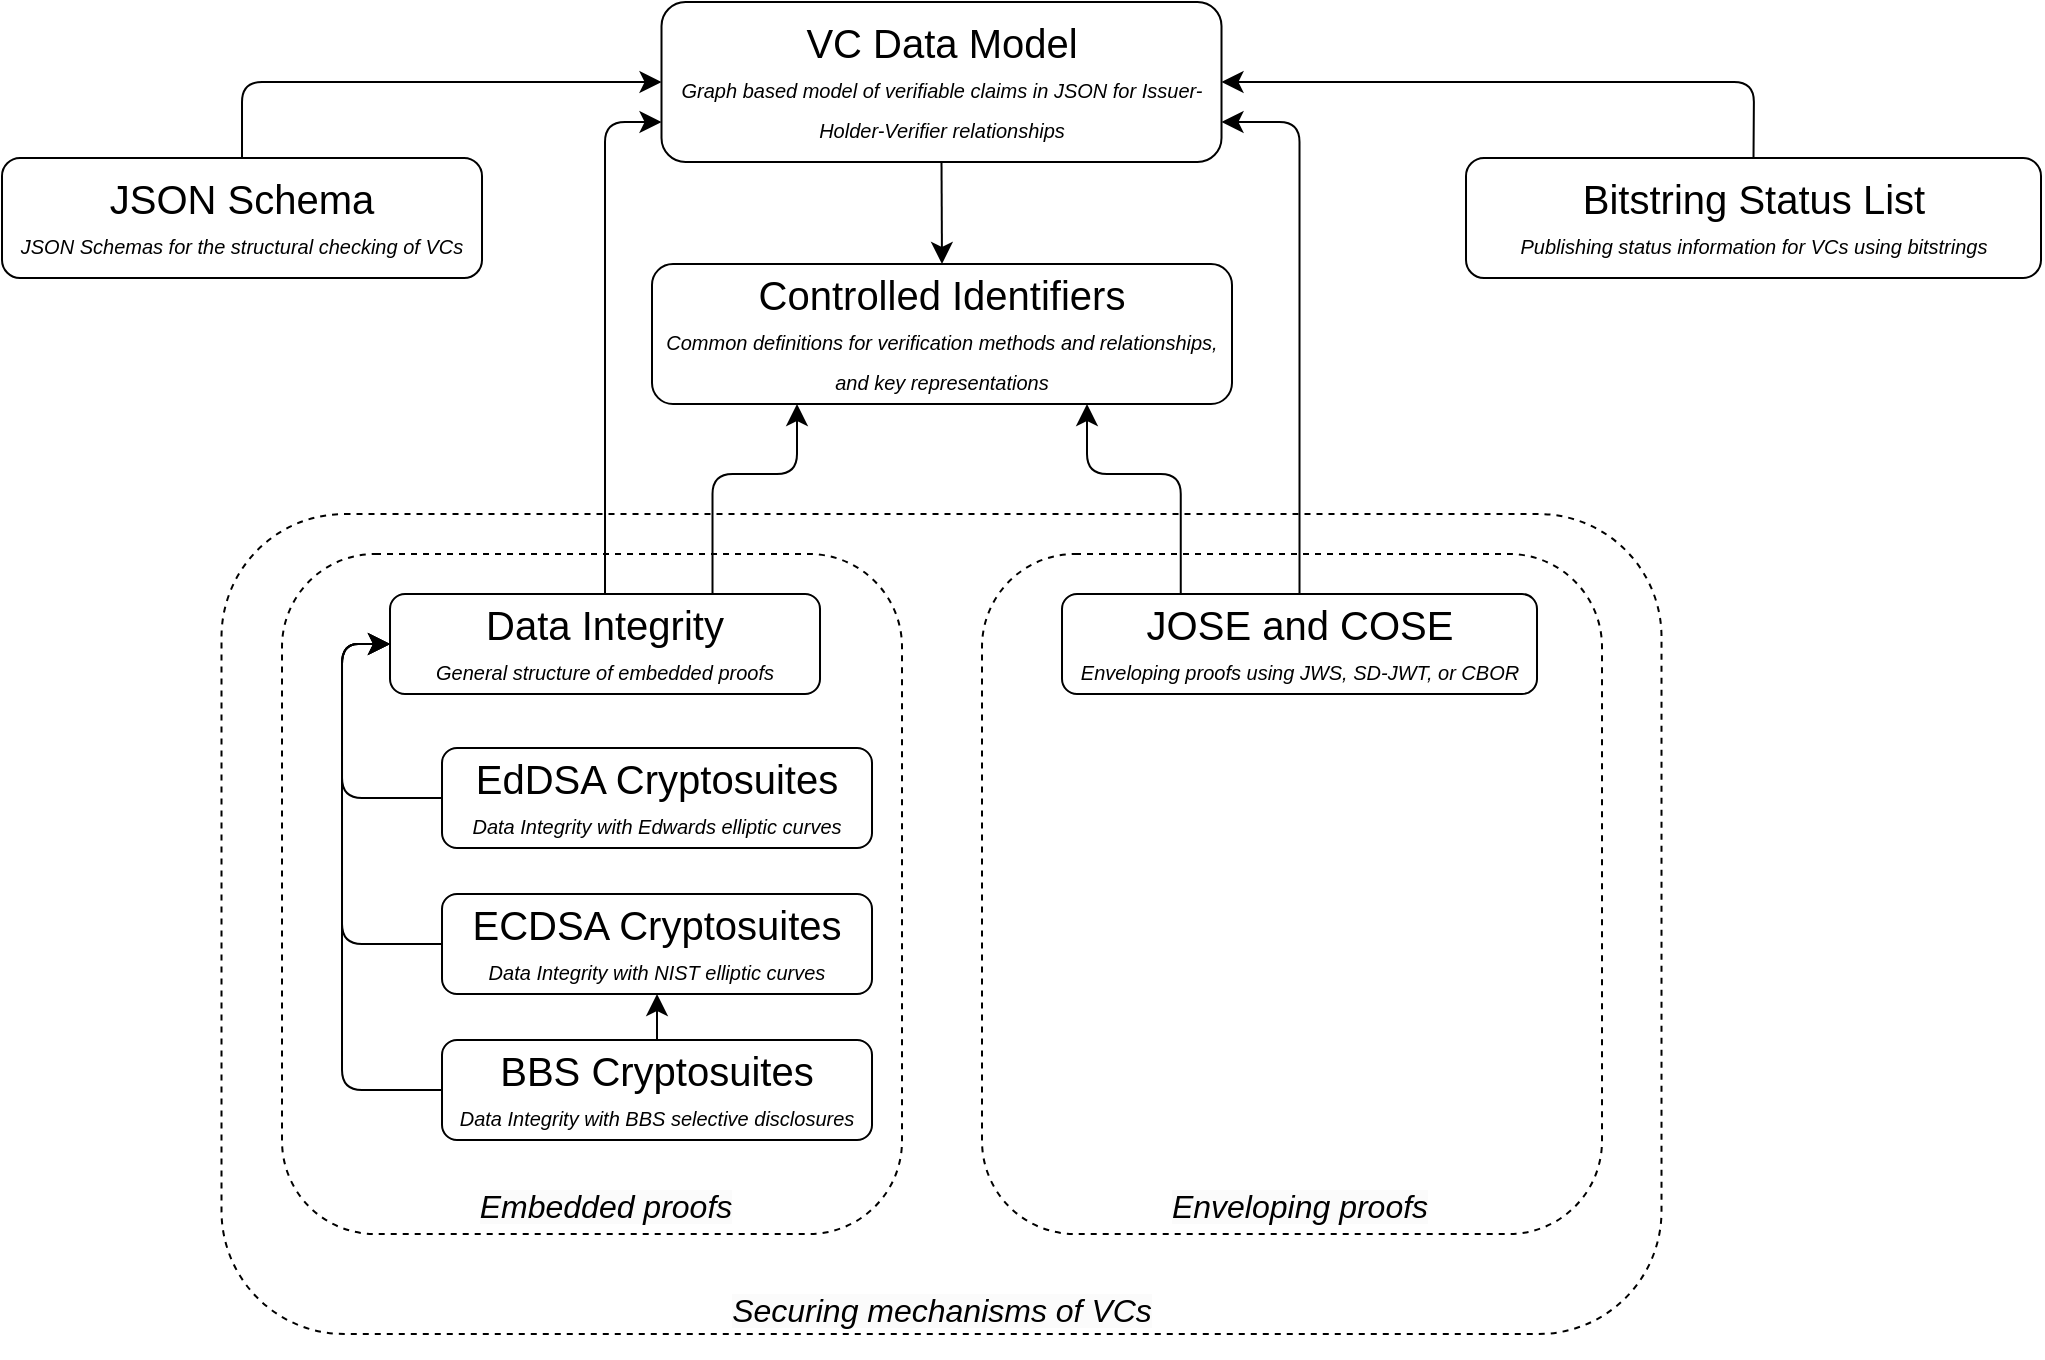 <mxfile version="26.0.4">
  <diagram name="Page-1" id="6gULVhWcurzz5zKnDaAR">
    <mxGraphModel dx="1735" dy="1025" grid="1" gridSize="10" guides="1" tooltips="1" connect="1" arrows="1" fold="1" page="1" pageScale="1" pageWidth="1169" pageHeight="827" background="#FFFFFF" math="0" shadow="0">
      <root>
        <mxCell id="0" />
        <mxCell id="1" parent="0" />
        <mxCell id="r7VOtmBWi9sTdI5Oyx6i-44" value="" style="rounded=1;whiteSpace=wrap;html=1;fontSize=16;fillColor=none;dashed=1;labelBackgroundColor=none;" parent="1" vertex="1">
          <mxGeometry x="184.755" y="320" width="720" height="410" as="geometry" />
        </mxCell>
        <mxCell id="r7VOtmBWi9sTdI5Oyx6i-20" value="" style="edgeStyle=elbowEdgeStyle;elbow=vertical;endArrow=classic;html=1;curved=0;rounded=1;endSize=8;startSize=8;fontSize=12;exitX=0.5;exitY=0;exitDx=0;exitDy=0;entryX=0;entryY=0.75;entryDx=0;entryDy=0;labelBackgroundColor=none;fontColor=default;" parent="1" source="r7VOtmBWi9sTdI5Oyx6i-2" target="r7VOtmBWi9sTdI5Oyx6i-1" edge="1">
          <mxGeometry width="50" height="50" relative="1" as="geometry">
            <mxPoint x="375.005" y="350" as="sourcePoint" />
            <mxPoint x="425.005" y="300" as="targetPoint" />
            <Array as="points">
              <mxPoint x="390" y="124" />
            </Array>
          </mxGeometry>
        </mxCell>
        <mxCell id="r7VOtmBWi9sTdI5Oyx6i-21" value="" style="edgeStyle=elbowEdgeStyle;elbow=vertical;endArrow=classic;html=1;curved=0;rounded=1;endSize=8;startSize=8;fontSize=12;exitX=0.5;exitY=0;exitDx=0;exitDy=0;entryX=1;entryY=0.75;entryDx=0;entryDy=0;labelBackgroundColor=none;fontColor=default;" parent="1" source="r7VOtmBWi9sTdI5Oyx6i-6" target="r7VOtmBWi9sTdI5Oyx6i-1" edge="1">
          <mxGeometry width="50" height="50" relative="1" as="geometry">
            <mxPoint x="545.005" y="340" as="sourcePoint" />
            <mxPoint x="595.005" y="290" as="targetPoint" />
            <Array as="points">
              <mxPoint x="710" y="124" />
            </Array>
          </mxGeometry>
        </mxCell>
        <mxCell id="r7VOtmBWi9sTdI5Oyx6i-45" value="&lt;i style=&quot;border-color: var(--border-color); color: rgb(0, 0, 0); font-family: Helvetica; font-size: 16px; font-variant-ligatures: normal; font-variant-caps: normal; font-weight: 400; letter-spacing: normal; orphans: 2; text-indent: 0px; text-transform: none; widows: 2; word-spacing: 0px; -webkit-text-stroke-width: 0px; background-color: rgb(251, 251, 251); text-decoration-thickness: initial; text-decoration-style: initial; text-decoration-color: initial;&quot;&gt;Securing mechanisms of VCs&lt;/i&gt;" style="text;whiteSpace=wrap;html=1;fontSize=16;align=center;rounded=1;labelBackgroundColor=none;" parent="1" vertex="1">
          <mxGeometry x="435.005" y="702" width="220" height="40" as="geometry" />
        </mxCell>
        <mxCell id="r7VOtmBWi9sTdI5Oyx6i-34" value="" style="rounded=1;whiteSpace=wrap;html=1;fontSize=16;fillColor=none;dashed=1;labelBackgroundColor=none;" parent="1" vertex="1">
          <mxGeometry x="565.005" y="340" width="310" height="340" as="geometry" />
        </mxCell>
        <UserObject label="&lt;font style=&quot;&quot;&gt;&lt;span style=&quot;font-size: 20px;&quot;&gt;JOSE and COSE&lt;br&gt;&lt;/span&gt;&lt;span style=&quot;font-size: 10px;&quot;&gt;&lt;i&gt;Enveloping proofs using JWS, SD-JWT, or CBOR&lt;/i&gt;&lt;/span&gt;&lt;br&gt;&lt;/font&gt;" link="https://www.w3.org/TR/vc-jose-cose/" linkTarget="_blank" id="r7VOtmBWi9sTdI5Oyx6i-6">
          <mxCell style="rounded=1;whiteSpace=wrap;html=1;fontSize=16;labelBackgroundColor=none;fillColor=none;" parent="1" vertex="1">
            <mxGeometry x="605.005" y="360" width="237.5" height="50" as="geometry" />
          </mxCell>
        </UserObject>
        <mxCell id="r7VOtmBWi9sTdI5Oyx6i-47" value="&lt;i style=&quot;border-color: var(--border-color); color: rgb(0, 0, 0); font-family: Helvetica; font-size: 16px; font-variant-ligatures: normal; font-variant-caps: normal; font-weight: 400; letter-spacing: normal; orphans: 2; text-indent: 0px; text-transform: none; widows: 2; word-spacing: 0px; -webkit-text-stroke-width: 0px; background-color: rgb(251, 251, 251); text-decoration-thickness: initial; text-decoration-style: initial; text-decoration-color: initial;&quot;&gt;Enveloping proofs&lt;/i&gt;" style="text;whiteSpace=wrap;html=1;fontSize=16;align=center;rounded=1;labelBackgroundColor=none;strokeColor=none;" parent="1" vertex="1">
          <mxGeometry x="613.755" y="650" width="220" height="40" as="geometry" />
        </mxCell>
        <mxCell id="r7VOtmBWi9sTdI5Oyx6i-33" value="" style="rounded=1;whiteSpace=wrap;html=1;fontSize=16;fillColor=none;dashed=1;labelBackgroundColor=none;" parent="1" vertex="1">
          <mxGeometry x="215.005" y="340" width="310" height="340" as="geometry" />
        </mxCell>
        <UserObject label="&lt;span style=&quot;font-size: 20px;&quot;&gt;Ed&lt;/span&gt;&lt;span style=&quot;font-size: 20px; background-color: initial;&quot;&gt;DSA Cryptosuites&lt;/span&gt;&lt;div&gt;&lt;font style=&quot;font-size: 10px;&quot;&gt;&lt;i&gt;Data Integrity with Edwards elliptic curves&lt;/i&gt;&lt;/font&gt;&lt;/div&gt;" link="https://www.w3.org/TR/vc-di-eddsa/" linkTarget="_blank" id="r7VOtmBWi9sTdI5Oyx6i-3">
          <mxCell style="rounded=1;whiteSpace=wrap;html=1;fontSize=16;labelBackgroundColor=none;fillColor=none;" parent="1" vertex="1">
            <mxGeometry x="295.005" y="437" width="215" height="50" as="geometry" />
          </mxCell>
        </UserObject>
        <UserObject label="&lt;span style=&quot;font-size: 20px;&quot;&gt;ECDSA Cryptosuites&lt;/span&gt;&lt;br&gt;&lt;font style=&quot;font-size: 10px;&quot;&gt;&lt;i&gt;Data Integrity with NIST elliptic curves&lt;/i&gt;&lt;/font&gt;" link="https://www.w3.org/TR/vc-di-ecdsa/" linkTarget="_blank" id="r7VOtmBWi9sTdI5Oyx6i-4">
          <mxCell style="rounded=1;whiteSpace=wrap;html=1;fontSize=16;labelBackgroundColor=none;fillColor=none;" parent="1" vertex="1">
            <mxGeometry x="295.005" y="510" width="215" height="50" as="geometry" />
          </mxCell>
        </UserObject>
        <UserObject label="&lt;span style=&quot;font-size: 20px;&quot;&gt;BBS Cryptosuites&lt;/span&gt;&lt;br&gt;&lt;font style=&quot;font-size: 10px;&quot;&gt;&lt;i&gt;Data Integrity with BBS selective disclosures&lt;/i&gt;&lt;/font&gt;" link="https://www.w3.org/TR/vc-di-bbs/" linkTarget="_blank" id="r7VOtmBWi9sTdI5Oyx6i-5">
          <mxCell style="rounded=1;whiteSpace=wrap;html=1;fontSize=16;labelBackgroundColor=none;fillColor=none;" parent="1" vertex="1">
            <mxGeometry x="295.005" y="583" width="215" height="50" as="geometry" />
          </mxCell>
        </UserObject>
        <UserObject label="&lt;font style=&quot;font-size: 20px;&quot;&gt;Data Integrity&lt;/font&gt;&lt;br&gt;&lt;font style=&quot;font-size: 10px;&quot;&gt;&lt;i&gt;General structure of embedded proofs&lt;/i&gt;&lt;/font&gt;" link="https://www.w3.org/TR/vc-data-integrity/" linkTarget="_blank" id="r7VOtmBWi9sTdI5Oyx6i-2">
          <mxCell style="rounded=1;whiteSpace=wrap;html=1;fontSize=16;labelBackgroundColor=none;fillColor=none;" parent="1" vertex="1">
            <mxGeometry x="269.005" y="360" width="215" height="50" as="geometry" />
          </mxCell>
        </UserObject>
        <mxCell id="r7VOtmBWi9sTdI5Oyx6i-37" value="" style="edgeStyle=elbowEdgeStyle;elbow=horizontal;endArrow=classic;html=1;curved=0;rounded=1;endSize=8;startSize=8;fontSize=12;entryX=0;entryY=0.5;entryDx=0;entryDy=0;exitX=0;exitY=0.5;exitDx=0;exitDy=0;labelBackgroundColor=none;fontColor=default;" parent="1" source="r7VOtmBWi9sTdI5Oyx6i-3" target="r7VOtmBWi9sTdI5Oyx6i-2" edge="1">
          <mxGeometry width="50" height="50" relative="1" as="geometry">
            <mxPoint x="235.005" y="489" as="sourcePoint" />
            <mxPoint x="285.005" y="439" as="targetPoint" />
            <Array as="points">
              <mxPoint x="245.005" y="430" />
            </Array>
          </mxGeometry>
        </mxCell>
        <mxCell id="r7VOtmBWi9sTdI5Oyx6i-38" value="" style="edgeStyle=elbowEdgeStyle;elbow=horizontal;endArrow=classic;html=1;curved=0;rounded=1;endSize=8;startSize=8;fontSize=12;entryX=0;entryY=0.5;entryDx=0;entryDy=0;exitX=0;exitY=0.5;exitDx=0;exitDy=0;labelBackgroundColor=none;fontColor=default;" parent="1" source="r7VOtmBWi9sTdI5Oyx6i-4" target="r7VOtmBWi9sTdI5Oyx6i-2" edge="1">
          <mxGeometry width="50" height="50" relative="1" as="geometry">
            <mxPoint x="275.005" y="580" as="sourcePoint" />
            <mxPoint x="249.005" y="490" as="targetPoint" />
            <Array as="points">
              <mxPoint x="245.005" y="460" />
            </Array>
          </mxGeometry>
        </mxCell>
        <mxCell id="r7VOtmBWi9sTdI5Oyx6i-39" value="" style="edgeStyle=elbowEdgeStyle;elbow=horizontal;endArrow=classic;html=1;curved=0;rounded=1;endSize=8;startSize=8;fontSize=12;entryX=0;entryY=0.5;entryDx=0;entryDy=0;exitX=0;exitY=0.5;exitDx=0;exitDy=0;labelBackgroundColor=none;fontColor=default;" parent="1" source="r7VOtmBWi9sTdI5Oyx6i-5" target="r7VOtmBWi9sTdI5Oyx6i-2" edge="1">
          <mxGeometry width="50" height="50" relative="1" as="geometry">
            <mxPoint x="275.005" y="600" as="sourcePoint" />
            <mxPoint x="249.005" y="510" as="targetPoint" />
            <Array as="points">
              <mxPoint x="245.005" y="490" />
            </Array>
          </mxGeometry>
        </mxCell>
        <mxCell id="r7VOtmBWi9sTdI5Oyx6i-46" value="&lt;i style=&quot;border-color: var(--border-color); color: rgb(0, 0, 0); font-family: Helvetica; font-size: 16px; font-variant-ligatures: normal; font-variant-caps: normal; font-weight: 400; letter-spacing: normal; orphans: 2; text-indent: 0px; text-transform: none; widows: 2; word-spacing: 0px; -webkit-text-stroke-width: 0px; background-color: rgb(251, 251, 251); text-decoration-thickness: initial; text-decoration-style: initial; text-decoration-color: initial;&quot;&gt;Embedded proofs&lt;/i&gt;" style="text;whiteSpace=wrap;html=1;fontSize=16;align=center;rounded=1;labelBackgroundColor=none;" parent="1" vertex="1">
          <mxGeometry x="266.505" y="650" width="220" height="40" as="geometry" />
        </mxCell>
        <mxCell id="Xbw9OttzSYU2m0TrLEde-5" style="edgeStyle=none;curved=1;rounded=0;orthogonalLoop=1;jettySize=auto;html=1;exitX=0.5;exitY=0;exitDx=0;exitDy=0;entryX=0.5;entryY=1;entryDx=0;entryDy=0;fontSize=12;startSize=8;endSize=8;startArrow=classic;startFill=1;endArrow=none;endFill=0;" parent="1" source="Xbw9OttzSYU2m0TrLEde-2" target="r7VOtmBWi9sTdI5Oyx6i-1" edge="1">
          <mxGeometry relative="1" as="geometry" />
        </mxCell>
        <UserObject label="&lt;font style=&quot;&quot;&gt;&lt;span style=&quot;font-size: 20px;&quot;&gt;Controlled Identifiers&lt;/span&gt;&lt;/font&gt;&lt;div&gt;&lt;font style=&quot;&quot;&gt;&lt;i style=&quot;font-size: 10px;&quot;&gt;Common definitions for verification methods and relationships, and key representations&lt;/i&gt;&lt;br&gt;&lt;/font&gt;&lt;/div&gt;" link="https://www.w3.org/TR/cid-1.0/" linkTarget="_blank" id="Xbw9OttzSYU2m0TrLEde-2">
          <mxCell style="rounded=1;whiteSpace=wrap;html=1;fontSize=16;labelBackgroundColor=none;fillColor=none;" parent="1" vertex="1">
            <mxGeometry x="400" y="195" width="290" height="70" as="geometry" />
          </mxCell>
        </UserObject>
        <UserObject label="&lt;font style=&quot;font-size: 20px;&quot;&gt;VC Data Model&lt;/font&gt;&lt;br&gt;&lt;font style=&quot;font-size: 10px;&quot;&gt;&lt;i&gt;Graph based model of verifiable claims in JSON for Issuer-Holder-Verifier relationships&lt;/i&gt;&lt;/font&gt;" link="https://www.w3.org/TR/vc-data-model-2.0/" linkTarget="_blank" id="r7VOtmBWi9sTdI5Oyx6i-1">
          <mxCell style="rounded=1;whiteSpace=wrap;html=1;fontSize=16;labelBackgroundColor=none;fillColor=none;" parent="1" vertex="1">
            <mxGeometry x="404.755" y="64" width="280" height="80" as="geometry" />
          </mxCell>
        </UserObject>
        <UserObject label="&lt;font style=&quot;&quot;&gt;&lt;span style=&quot;font-size: 20px;&quot;&gt;JSON Schema&lt;br&gt;&lt;/span&gt;&lt;i style=&quot;font-size: 10px;&quot;&gt;JSON Schemas for the structural checking of VCs&lt;/i&gt;&lt;br&gt;&lt;/font&gt;" link="https://www.w3.org/TR/vc-json-schema/" linkTarget="_blank" id="r7VOtmBWi9sTdI5Oyx6i-7">
          <mxCell style="rounded=1;whiteSpace=wrap;html=1;fontSize=16;labelBackgroundColor=none;fillColor=none;" parent="1" vertex="1">
            <mxGeometry x="75.005" y="142" width="240" height="60" as="geometry" />
          </mxCell>
        </UserObject>
        <UserObject label="&lt;font style=&quot;&quot;&gt;&lt;span style=&quot;font-size: 20px;&quot;&gt;Bitstring Status List&lt;br&gt;&lt;/span&gt;&lt;i style=&quot;font-size: 10px;&quot;&gt;Publishing status information for VCs using bitstrings&lt;/i&gt;&lt;br&gt;&lt;/font&gt;" link="https://www.w3.org/TR/vc-bitstring-status-list/" linkTarget="_blank" id="r7VOtmBWi9sTdI5Oyx6i-8">
          <mxCell style="rounded=1;whiteSpace=wrap;html=1;fontSize=16;labelBackgroundColor=none;fillColor=none;" parent="1" vertex="1">
            <mxGeometry x="807.005" y="142" width="287.5" height="60" as="geometry" />
          </mxCell>
        </UserObject>
        <mxCell id="r7VOtmBWi9sTdI5Oyx6i-23" value="" style="edgeStyle=elbowEdgeStyle;elbow=horizontal;endArrow=classic;html=1;curved=0;rounded=1;endSize=8;startSize=8;fontSize=12;exitX=0.5;exitY=0;exitDx=0;exitDy=0;entryX=0;entryY=0.5;entryDx=0;entryDy=0;labelBackgroundColor=none;fontColor=default;" parent="1" source="r7VOtmBWi9sTdI5Oyx6i-7" target="r7VOtmBWi9sTdI5Oyx6i-1" edge="1">
          <mxGeometry width="50" height="50" relative="1" as="geometry">
            <mxPoint x="215.005" y="92" as="sourcePoint" />
            <mxPoint x="265.005" y="42" as="targetPoint" />
            <Array as="points">
              <mxPoint x="195.005" y="132" />
            </Array>
          </mxGeometry>
        </mxCell>
        <mxCell id="r7VOtmBWi9sTdI5Oyx6i-24" value="" style="edgeStyle=elbowEdgeStyle;elbow=horizontal;endArrow=classic;html=1;curved=0;rounded=1;endSize=8;startSize=8;fontSize=12;entryX=1;entryY=0.5;entryDx=0;entryDy=0;exitX=0.5;exitY=0;exitDx=0;exitDy=0;labelBackgroundColor=none;fontColor=default;" parent="1" source="r7VOtmBWi9sTdI5Oyx6i-8" target="r7VOtmBWi9sTdI5Oyx6i-1" edge="1">
          <mxGeometry width="50" height="50" relative="1" as="geometry">
            <mxPoint x="1029.005" y="82" as="sourcePoint" />
            <mxPoint x="735.005" y="22" as="targetPoint" />
            <Array as="points">
              <mxPoint x="951.005" y="132" />
            </Array>
          </mxGeometry>
        </mxCell>
        <mxCell id="Xbw9OttzSYU2m0TrLEde-3" value="" style="edgeStyle=elbowEdgeStyle;elbow=vertical;endArrow=classic;html=1;curved=0;rounded=1;endSize=8;startSize=8;fontSize=12;exitX=0.25;exitY=0;exitDx=0;exitDy=0;entryX=0.75;entryY=1;entryDx=0;entryDy=0;labelBackgroundColor=none;fontColor=default;" parent="1" source="r7VOtmBWi9sTdI5Oyx6i-6" target="Xbw9OttzSYU2m0TrLEde-2" edge="1">
          <mxGeometry width="50" height="50" relative="1" as="geometry">
            <mxPoint x="759" y="366" as="sourcePoint" />
            <mxPoint x="720" y="130" as="targetPoint" />
            <Array as="points">
              <mxPoint x="630" y="300" />
            </Array>
          </mxGeometry>
        </mxCell>
        <mxCell id="Xbw9OttzSYU2m0TrLEde-4" value="" style="edgeStyle=elbowEdgeStyle;elbow=vertical;endArrow=classic;html=1;curved=0;rounded=1;endSize=8;startSize=8;fontSize=12;exitX=0.75;exitY=0;exitDx=0;exitDy=0;entryX=0.25;entryY=1;entryDx=0;entryDy=0;labelBackgroundColor=none;fontColor=default;" parent="1" source="r7VOtmBWi9sTdI5Oyx6i-2" target="Xbw9OttzSYU2m0TrLEde-2" edge="1">
          <mxGeometry width="50" height="50" relative="1" as="geometry">
            <mxPoint x="530" y="360" as="sourcePoint" />
            <mxPoint x="470" y="280" as="targetPoint" />
            <Array as="points">
              <mxPoint x="386" y="300" />
            </Array>
          </mxGeometry>
        </mxCell>
        <mxCell id="o33hrdEk1rEdeaYNmZue-1" value="" style="endArrow=classic;html=1;rounded=0;fontSize=12;startSize=8;endSize=8;curved=1;exitX=0.5;exitY=0;exitDx=0;exitDy=0;" parent="1" source="r7VOtmBWi9sTdI5Oyx6i-5" target="r7VOtmBWi9sTdI5Oyx6i-4" edge="1">
          <mxGeometry width="50" height="50" relative="1" as="geometry">
            <mxPoint x="630" y="680" as="sourcePoint" />
            <mxPoint x="680" y="630" as="targetPoint" />
          </mxGeometry>
        </mxCell>
      </root>
    </mxGraphModel>
  </diagram>
</mxfile>
